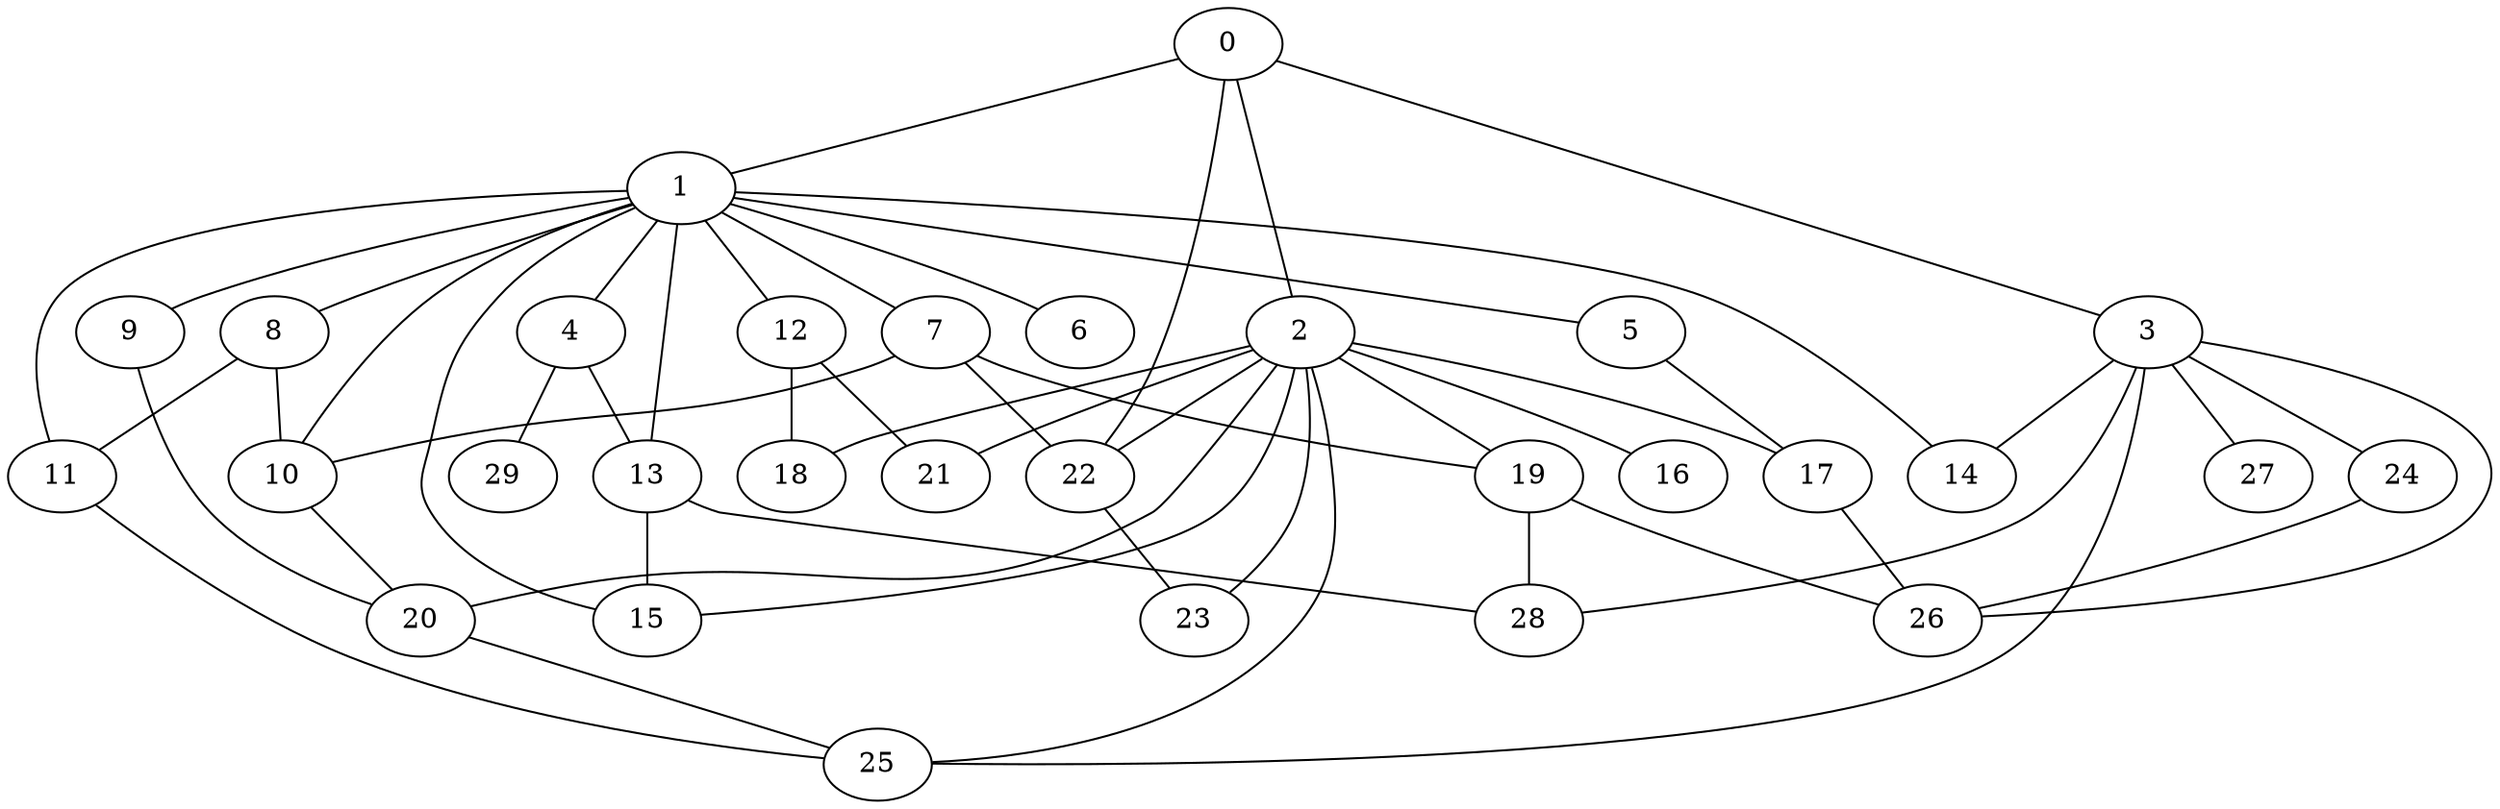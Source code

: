 
graph graphname {
    0 -- 1
0 -- 2
0 -- 3
0 -- 22
1 -- 4
1 -- 5
1 -- 6
1 -- 7
1 -- 8
1 -- 9
1 -- 10
1 -- 11
1 -- 12
1 -- 13
1 -- 14
1 -- 15
2 -- 16
2 -- 17
2 -- 18
2 -- 19
2 -- 20
2 -- 21
2 -- 22
2 -- 23
2 -- 25
2 -- 15
3 -- 24
3 -- 25
3 -- 26
3 -- 27
3 -- 28
3 -- 14
4 -- 29
4 -- 13
5 -- 17
7 -- 19
7 -- 10
7 -- 22
8 -- 10
8 -- 11
9 -- 20
10 -- 20
11 -- 25
12 -- 21
12 -- 18
13 -- 15
13 -- 28
17 -- 26
19 -- 26
19 -- 28
20 -- 25
22 -- 23
24 -- 26

}

